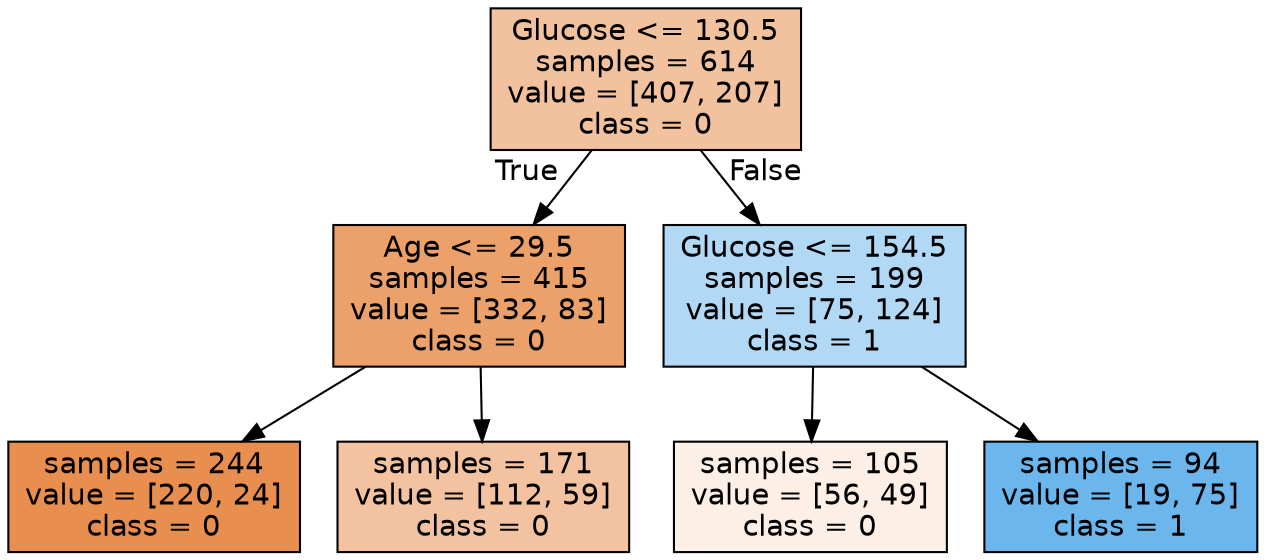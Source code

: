 digraph Tree {
node [shape=box, style="filled", color="black", fontname="helvetica"] ;
edge [fontname="helvetica"] ;
0 [label="Glucose <= 130.5\nsamples = 614\nvalue = [407, 207]\nclass = 0", fillcolor="#f2c19e"] ;
1 [label="Age <= 29.5\nsamples = 415\nvalue = [332, 83]\nclass = 0", fillcolor="#eca06a"] ;
0 -> 1 [labeldistance=2.5, labelangle=45, headlabel="True"] ;
2 [label="samples = 244\nvalue = [220, 24]\nclass = 0", fillcolor="#e88f4f"] ;
1 -> 2 ;
3 [label="samples = 171\nvalue = [112, 59]\nclass = 0", fillcolor="#f3c3a1"] ;
1 -> 3 ;
4 [label="Glucose <= 154.5\nsamples = 199\nvalue = [75, 124]\nclass = 1", fillcolor="#b1d8f5"] ;
0 -> 4 [labeldistance=2.5, labelangle=-45, headlabel="False"] ;
5 [label="samples = 105\nvalue = [56, 49]\nclass = 0", fillcolor="#fcefe6"] ;
4 -> 5 ;
6 [label="samples = 94\nvalue = [19, 75]\nclass = 1", fillcolor="#6bb6ec"] ;
4 -> 6 ;
}